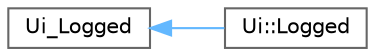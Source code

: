 digraph "Graphical Class Hierarchy"
{
 // LATEX_PDF_SIZE
  bgcolor="transparent";
  edge [fontname=Helvetica,fontsize=10,labelfontname=Helvetica,labelfontsize=10];
  node [fontname=Helvetica,fontsize=10,shape=box,height=0.2,width=0.4];
  rankdir="LR";
  Node0 [id="Node000000",label="Ui_Logged",height=0.2,width=0.4,color="grey40", fillcolor="white", style="filled",URL="$classUi__Logged.html",tooltip=" "];
  Node0 -> Node1 [id="edge18_Node000000_Node000001",dir="back",color="steelblue1",style="solid",tooltip=" "];
  Node1 [id="Node000001",label="Ui::Logged",height=0.2,width=0.4,color="grey40", fillcolor="white", style="filled",URL="$classUi_1_1Logged.html",tooltip=" "];
}
